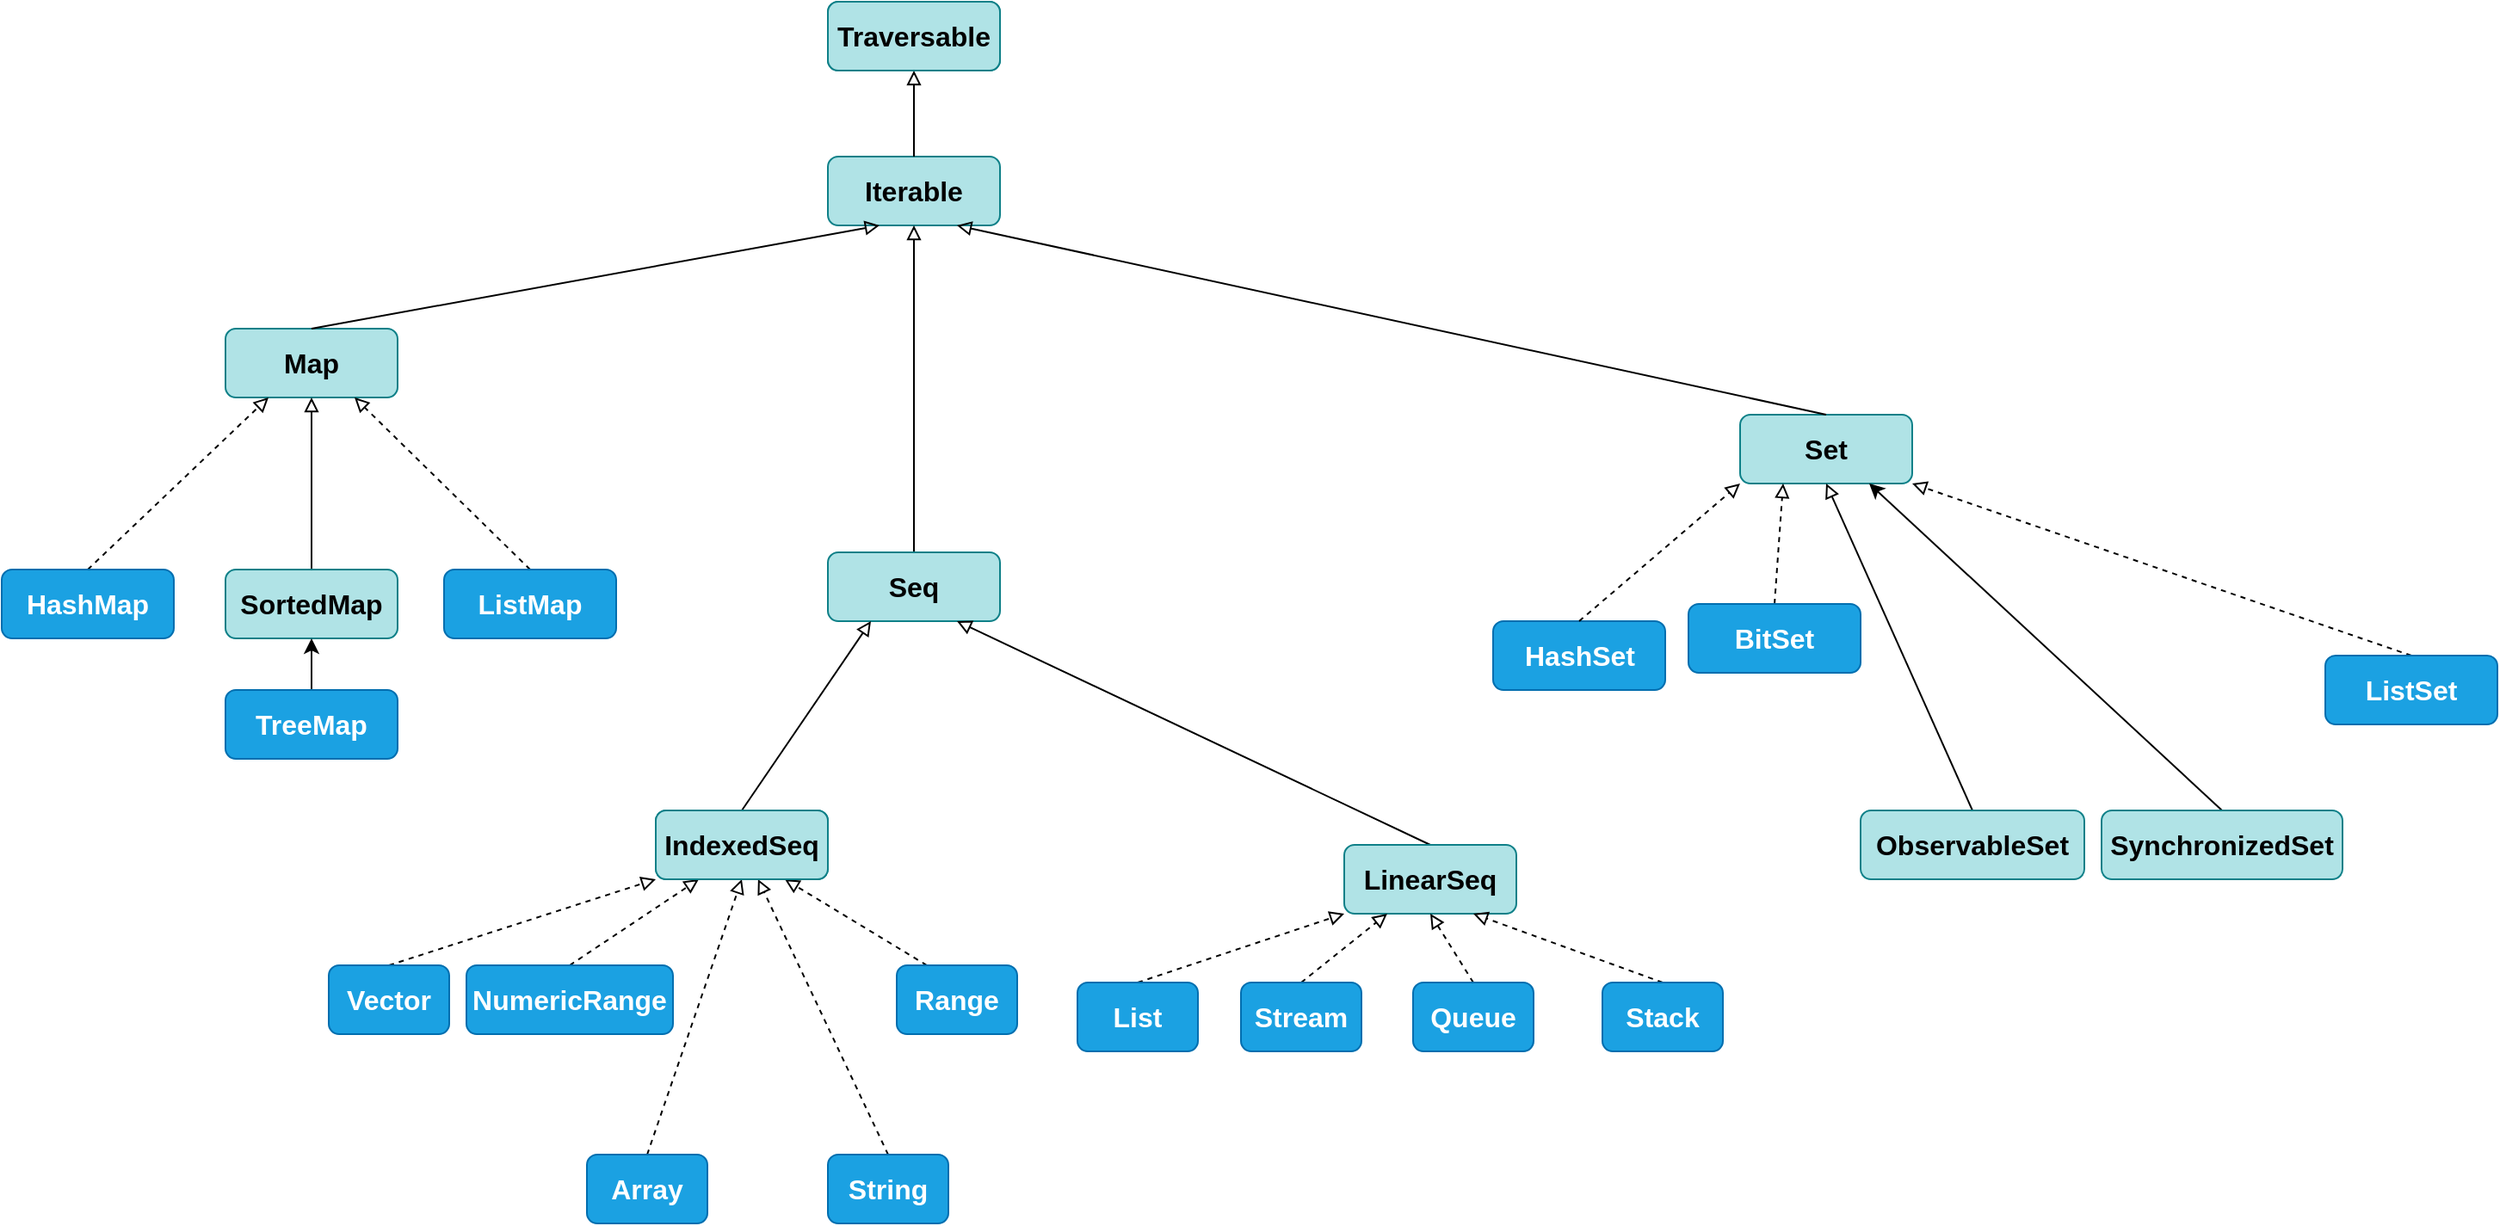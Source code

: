 <mxfile version="13.6.2" type="github">
  <diagram name="Page-1" id="12e1b939-464a-85fe-373e-61e167be1490">
    <mxGraphModel dx="3001.5" dy="631" grid="1" gridSize="10" guides="1" tooltips="1" connect="1" arrows="1" fold="1" page="1" pageScale="1.5" pageWidth="1169" pageHeight="826" background="#ffffff" math="0" shadow="0">
      <root>
        <mxCell id="0" />
        <mxCell id="1" parent="0" />
        <mxCell id="eKiz7lQE3QG_yHSLIoef-1" value="Traversable" style="rounded=1;whiteSpace=wrap;html=1;fillColor=#b0e3e6;strokeColor=#0e8088;fontStyle=1" parent="1" vertex="1">
          <mxGeometry x="440" y="130" width="100" height="40" as="geometry" />
        </mxCell>
        <mxCell id="eKiz7lQE3QG_yHSLIoef-2" value="Iterable" style="rounded=1;whiteSpace=wrap;html=1;fillColor=#b0e3e6;strokeColor=#0e8088;fontSize=16;fontStyle=1" parent="1" vertex="1">
          <mxGeometry x="440" y="220" width="100" height="40" as="geometry" />
        </mxCell>
        <mxCell id="eKiz7lQE3QG_yHSLIoef-3" value="Set" style="rounded=1;whiteSpace=wrap;html=1;fillColor=#b0e3e6;strokeColor=#0e8088;fontSize=16;fontStyle=1" parent="1" vertex="1">
          <mxGeometry x="970" y="370" width="100" height="40" as="geometry" />
        </mxCell>
        <mxCell id="eKiz7lQE3QG_yHSLIoef-4" value="Map" style="rounded=1;whiteSpace=wrap;html=1;fillColor=#b0e3e6;strokeColor=#0e8088;fontSize=16;fontStyle=1" parent="1" vertex="1">
          <mxGeometry x="90" y="320" width="100" height="40" as="geometry" />
        </mxCell>
        <mxCell id="eKiz7lQE3QG_yHSLIoef-5" value="" style="endArrow=block;html=1;exitX=0.5;exitY=0;exitDx=0;exitDy=0;endFill=0;fontStyle=1;entryX=0.75;entryY=1;entryDx=0;entryDy=0;" parent="1" source="eKiz7lQE3QG_yHSLIoef-3" target="eKiz7lQE3QG_yHSLIoef-2" edge="1">
          <mxGeometry width="50" height="50" relative="1" as="geometry">
            <mxPoint x="390" y="570" as="sourcePoint" />
            <mxPoint x="510" y="260" as="targetPoint" />
          </mxGeometry>
        </mxCell>
        <mxCell id="eKiz7lQE3QG_yHSLIoef-6" value="" style="endArrow=block;html=1;entryX=0.3;entryY=1;entryDx=0;entryDy=0;exitX=0.5;exitY=0;exitDx=0;exitDy=0;endFill=0;fontStyle=1;entryPerimeter=0;" parent="1" source="eKiz7lQE3QG_yHSLIoef-4" target="eKiz7lQE3QG_yHSLIoef-2" edge="1">
          <mxGeometry width="50" height="50" relative="1" as="geometry">
            <mxPoint x="360" y="320" as="sourcePoint" />
            <mxPoint x="475" y="270" as="targetPoint" />
          </mxGeometry>
        </mxCell>
        <mxCell id="eKiz7lQE3QG_yHSLIoef-7" value="" style="endArrow=block;html=1;entryX=0.5;entryY=1;entryDx=0;entryDy=0;exitX=0.5;exitY=0;exitDx=0;exitDy=0;endFill=0;fontStyle=1" parent="1" source="eKiz7lQE3QG_yHSLIoef-2" target="eKiz7lQE3QG_yHSLIoef-1" edge="1">
          <mxGeometry width="50" height="50" relative="1" as="geometry">
            <mxPoint x="490" y="230" as="sourcePoint" />
            <mxPoint x="560" y="510" as="targetPoint" />
          </mxGeometry>
        </mxCell>
        <mxCell id="eKiz7lQE3QG_yHSLIoef-8" value="HashSet" style="rounded=1;whiteSpace=wrap;html=1;fillColor=#1ba1e2;strokeColor=#006EAF;fontColor=#ffffff;fontSize=16;fontStyle=1" parent="1" vertex="1">
          <mxGeometry x="826.5" y="490" width="100" height="40" as="geometry" />
        </mxCell>
        <mxCell id="eKiz7lQE3QG_yHSLIoef-9" style="rounded=1;orthogonalLoop=1;jettySize=auto;html=1;exitX=0.5;exitY=0;exitDx=0;exitDy=0;entryX=0.5;entryY=1;entryDx=0;entryDy=0;endFill=0;endArrow=block;fontStyle=1" parent="1" source="eKiz7lQE3QG_yHSLIoef-10" target="eKiz7lQE3QG_yHSLIoef-3" edge="1">
          <mxGeometry relative="1" as="geometry" />
        </mxCell>
        <mxCell id="eKiz7lQE3QG_yHSLIoef-10" value="ObservableSet" style="rounded=1;whiteSpace=wrap;html=1;fillColor=#b0e3e6;strokeColor=#0e8088;fontSize=16;fontStyle=1" parent="1" vertex="1">
          <mxGeometry x="1040" y="600" width="130" height="40" as="geometry" />
        </mxCell>
        <mxCell id="eKiz7lQE3QG_yHSLIoef-11" style="edgeStyle=none;rounded=1;orthogonalLoop=1;jettySize=auto;html=1;exitX=0.5;exitY=0;exitDx=0;exitDy=0;entryX=0.25;entryY=1;entryDx=0;entryDy=0;dashed=1;endFill=0;endArrow=block;fontStyle=1" parent="1" source="eKiz7lQE3QG_yHSLIoef-12" target="eKiz7lQE3QG_yHSLIoef-3" edge="1">
          <mxGeometry relative="1" as="geometry">
            <mxPoint x="230" y="360" as="targetPoint" />
          </mxGeometry>
        </mxCell>
        <mxCell id="eKiz7lQE3QG_yHSLIoef-12" value="BitSet" style="rounded=1;whiteSpace=wrap;html=1;fillColor=#1ba1e2;strokeColor=#006EAF;fontColor=#ffffff;fontSize=16;fontStyle=1" parent="1" vertex="1">
          <mxGeometry x="940" y="480" width="100" height="40" as="geometry" />
        </mxCell>
        <mxCell id="eKiz7lQE3QG_yHSLIoef-13" style="edgeStyle=none;rounded=1;orthogonalLoop=1;jettySize=auto;html=1;exitX=0.5;exitY=0;exitDx=0;exitDy=0;entryX=1;entryY=1;entryDx=0;entryDy=0;dashed=1;endFill=0;endArrow=block;fontStyle=1" parent="1" source="eKiz7lQE3QG_yHSLIoef-14" target="eKiz7lQE3QG_yHSLIoef-3" edge="1">
          <mxGeometry relative="1" as="geometry" />
        </mxCell>
        <mxCell id="eKiz7lQE3QG_yHSLIoef-14" value="ListSet" style="rounded=1;whiteSpace=wrap;html=1;fillColor=#1ba1e2;strokeColor=#006EAF;fontColor=#ffffff;fontSize=16;fontStyle=1" parent="1" vertex="1">
          <mxGeometry x="1310" y="510" width="100" height="40" as="geometry" />
        </mxCell>
        <mxCell id="eKiz7lQE3QG_yHSLIoef-15" value="" style="endArrow=block;html=1;entryX=0;entryY=1;entryDx=0;entryDy=0;exitX=0.5;exitY=0;exitDx=0;exitDy=0;endFill=0;dashed=1;fontStyle=1" parent="1" source="eKiz7lQE3QG_yHSLIoef-8" target="eKiz7lQE3QG_yHSLIoef-3" edge="1">
          <mxGeometry width="50" height="50" relative="1" as="geometry">
            <mxPoint x="-60" y="420" as="sourcePoint" />
            <mxPoint x="-10" y="370" as="targetPoint" />
          </mxGeometry>
        </mxCell>
        <mxCell id="eKiz7lQE3QG_yHSLIoef-16" style="edgeStyle=none;rounded=0;orthogonalLoop=1;jettySize=auto;html=1;exitX=0.5;exitY=0;exitDx=0;exitDy=0;entryX=0.75;entryY=1;entryDx=0;entryDy=0;fontStyle=1" parent="1" source="eKiz7lQE3QG_yHSLIoef-18" target="eKiz7lQE3QG_yHSLIoef-3" edge="1">
          <mxGeometry relative="1" as="geometry" />
        </mxCell>
        <mxCell id="eKiz7lQE3QG_yHSLIoef-18" value="SynchronizedSet" style="rounded=1;whiteSpace=wrap;html=1;fillColor=#b0e3e6;strokeColor=#0e8088;fontColor=#000000;fontSize=16;fontStyle=1" parent="1" vertex="1">
          <mxGeometry x="1180" y="600" width="140" height="40" as="geometry" />
        </mxCell>
        <mxCell id="eKiz7lQE3QG_yHSLIoef-19" style="edgeStyle=none;rounded=1;orthogonalLoop=1;jettySize=auto;html=1;exitX=0.5;exitY=0;exitDx=0;exitDy=0;entryX=0.5;entryY=1;entryDx=0;entryDy=0;endFill=0;endArrow=block;fontStyle=1" parent="1" source="eKiz7lQE3QG_yHSLIoef-20" target="eKiz7lQE3QG_yHSLIoef-2" edge="1">
          <mxGeometry relative="1" as="geometry" />
        </mxCell>
        <mxCell id="eKiz7lQE3QG_yHSLIoef-20" value="Seq" style="rounded=1;whiteSpace=wrap;html=1;fillColor=#b0e3e6;strokeColor=#0e8088;fontSize=16;fontStyle=1" parent="1" vertex="1">
          <mxGeometry x="440" y="450" width="100" height="40" as="geometry" />
        </mxCell>
        <mxCell id="eKiz7lQE3QG_yHSLIoef-21" style="edgeStyle=none;rounded=1;orthogonalLoop=1;jettySize=auto;html=1;exitX=0.5;exitY=0;exitDx=0;exitDy=0;entryX=0.25;entryY=1;entryDx=0;entryDy=0;dashed=1;endFill=0;endArrow=block;fontStyle=1" parent="1" source="eKiz7lQE3QG_yHSLIoef-22" target="eKiz7lQE3QG_yHSLIoef-4" edge="1">
          <mxGeometry relative="1" as="geometry" />
        </mxCell>
        <mxCell id="eKiz7lQE3QG_yHSLIoef-22" value="HashMap" style="rounded=1;whiteSpace=wrap;html=1;fillColor=#1ba1e2;strokeColor=#006EAF;fontColor=#ffffff;fontSize=16;fontStyle=1" parent="1" vertex="1">
          <mxGeometry x="-40" y="460" width="100" height="40" as="geometry" />
        </mxCell>
        <mxCell id="eKiz7lQE3QG_yHSLIoef-23" style="edgeStyle=none;rounded=1;orthogonalLoop=1;jettySize=auto;html=1;exitX=0.5;exitY=0;exitDx=0;exitDy=0;entryX=0.5;entryY=1;entryDx=0;entryDy=0;endFill=0;endArrow=block;fontStyle=1" parent="1" source="eKiz7lQE3QG_yHSLIoef-24" target="eKiz7lQE3QG_yHSLIoef-4" edge="1">
          <mxGeometry relative="1" as="geometry" />
        </mxCell>
        <mxCell id="eKiz7lQE3QG_yHSLIoef-24" value="SortedMap" style="rounded=1;whiteSpace=wrap;html=1;fillColor=#b0e3e6;strokeColor=#0e8088;fontSize=16;fontStyle=1" parent="1" vertex="1">
          <mxGeometry x="90" y="460" width="100" height="40" as="geometry" />
        </mxCell>
        <mxCell id="eKiz7lQE3QG_yHSLIoef-25" style="edgeStyle=none;rounded=1;orthogonalLoop=1;jettySize=auto;html=1;exitX=0.5;exitY=0;exitDx=0;exitDy=0;entryX=0.75;entryY=1;entryDx=0;entryDy=0;dashed=1;endFill=0;endArrow=block;fontStyle=1" parent="1" source="eKiz7lQE3QG_yHSLIoef-26" target="eKiz7lQE3QG_yHSLIoef-4" edge="1">
          <mxGeometry relative="1" as="geometry" />
        </mxCell>
        <mxCell id="eKiz7lQE3QG_yHSLIoef-26" value="ListMap" style="rounded=1;whiteSpace=wrap;html=1;fillColor=#1ba1e2;strokeColor=#006EAF;fontColor=#ffffff;fontSize=16;fontStyle=1" parent="1" vertex="1">
          <mxGeometry x="217" y="460" width="100" height="40" as="geometry" />
        </mxCell>
        <mxCell id="eKiz7lQE3QG_yHSLIoef-27" style="edgeStyle=none;rounded=1;orthogonalLoop=1;jettySize=auto;html=1;exitX=0.5;exitY=0;exitDx=0;exitDy=0;entryX=0.25;entryY=1;entryDx=0;entryDy=0;endFill=0;endArrow=block;fontStyle=1" parent="1" source="eKiz7lQE3QG_yHSLIoef-28" target="eKiz7lQE3QG_yHSLIoef-20" edge="1">
          <mxGeometry relative="1" as="geometry" />
        </mxCell>
        <mxCell id="eKiz7lQE3QG_yHSLIoef-28" value="IndexedSeq" style="rounded=1;whiteSpace=wrap;html=1;fillColor=#b0e3e6;strokeColor=#0e8088;fontStyle=1" parent="1" vertex="1">
          <mxGeometry x="340" y="600" width="100" height="40" as="geometry" />
        </mxCell>
        <mxCell id="eKiz7lQE3QG_yHSLIoef-29" style="edgeStyle=none;rounded=1;orthogonalLoop=1;jettySize=auto;html=1;exitX=0.5;exitY=0;exitDx=0;exitDy=0;entryX=0.75;entryY=1;entryDx=0;entryDy=0;endFill=0;endArrow=block;fontStyle=1" parent="1" source="eKiz7lQE3QG_yHSLIoef-30" target="eKiz7lQE3QG_yHSLIoef-20" edge="1">
          <mxGeometry relative="1" as="geometry" />
        </mxCell>
        <mxCell id="eKiz7lQE3QG_yHSLIoef-30" value="LinearSeq" style="rounded=1;whiteSpace=wrap;html=1;fillColor=#b0e3e6;strokeColor=#0e8088;fontSize=16;fontStyle=1" parent="1" vertex="1">
          <mxGeometry x="740" y="620" width="100" height="40" as="geometry" />
        </mxCell>
        <mxCell id="eKiz7lQE3QG_yHSLIoef-31" style="edgeStyle=none;rounded=1;orthogonalLoop=1;jettySize=auto;html=1;exitX=0.5;exitY=0;exitDx=0;exitDy=0;entryX=0;entryY=1;entryDx=0;entryDy=0;dashed=1;endFill=0;endArrow=block;fontStyle=1" parent="1" source="eKiz7lQE3QG_yHSLIoef-32" target="eKiz7lQE3QG_yHSLIoef-28" edge="1">
          <mxGeometry relative="1" as="geometry" />
        </mxCell>
        <mxCell id="eKiz7lQE3QG_yHSLIoef-32" value="Vector" style="rounded=1;whiteSpace=wrap;html=1;fillColor=#1ba1e2;strokeColor=#006EAF;fontColor=#ffffff;fontSize=16;fontStyle=1" parent="1" vertex="1">
          <mxGeometry x="150" y="690" width="70" height="40" as="geometry" />
        </mxCell>
        <mxCell id="eKiz7lQE3QG_yHSLIoef-33" style="edgeStyle=none;rounded=1;orthogonalLoop=1;jettySize=auto;html=1;exitX=0.5;exitY=0;exitDx=0;exitDy=0;entryX=0.25;entryY=1;entryDx=0;entryDy=0;dashed=1;endFill=0;endArrow=block;fontStyle=1" parent="1" source="eKiz7lQE3QG_yHSLIoef-34" target="eKiz7lQE3QG_yHSLIoef-28" edge="1">
          <mxGeometry relative="1" as="geometry" />
        </mxCell>
        <mxCell id="eKiz7lQE3QG_yHSLIoef-34" value="NumericRange" style="rounded=1;whiteSpace=wrap;html=1;fillColor=#1ba1e2;strokeColor=#006EAF;fontColor=#ffffff;fontSize=16;fontStyle=1" parent="1" vertex="1">
          <mxGeometry x="230" y="690" width="120" height="40" as="geometry" />
        </mxCell>
        <mxCell id="eKiz7lQE3QG_yHSLIoef-35" style="edgeStyle=none;rounded=1;orthogonalLoop=1;jettySize=auto;html=1;exitX=0.5;exitY=0;exitDx=0;exitDy=0;entryX=0.5;entryY=1;entryDx=0;entryDy=0;dashed=1;endFill=0;endArrow=block;fontStyle=1" parent="1" source="eKiz7lQE3QG_yHSLIoef-36" target="eKiz7lQE3QG_yHSLIoef-28" edge="1">
          <mxGeometry relative="1" as="geometry" />
        </mxCell>
        <mxCell id="eKiz7lQE3QG_yHSLIoef-36" value="Array" style="rounded=1;whiteSpace=wrap;html=1;fillColor=#1ba1e2;strokeColor=#006EAF;fontColor=#ffffff;fontSize=16;fontStyle=1" parent="1" vertex="1">
          <mxGeometry x="300" y="800" width="70" height="40" as="geometry" />
        </mxCell>
        <mxCell id="eKiz7lQE3QG_yHSLIoef-37" style="edgeStyle=none;rounded=1;orthogonalLoop=1;jettySize=auto;html=1;exitX=0.5;exitY=0;exitDx=0;exitDy=0;dashed=1;endFill=0;endArrow=block;fontStyle=1" parent="1" source="eKiz7lQE3QG_yHSLIoef-38" target="eKiz7lQE3QG_yHSLIoef-28" edge="1">
          <mxGeometry relative="1" as="geometry" />
        </mxCell>
        <mxCell id="eKiz7lQE3QG_yHSLIoef-38" value="String" style="rounded=1;whiteSpace=wrap;html=1;fillColor=#1ba1e2;strokeColor=#006EAF;fontColor=#ffffff;fontSize=16;fontStyle=1" parent="1" vertex="1">
          <mxGeometry x="440" y="800" width="70" height="40" as="geometry" />
        </mxCell>
        <mxCell id="eKiz7lQE3QG_yHSLIoef-39" style="edgeStyle=none;rounded=1;orthogonalLoop=1;jettySize=auto;html=1;exitX=0.25;exitY=0;exitDx=0;exitDy=0;entryX=0.75;entryY=1;entryDx=0;entryDy=0;dashed=1;endFill=0;endArrow=block;fontStyle=1" parent="1" source="eKiz7lQE3QG_yHSLIoef-40" target="eKiz7lQE3QG_yHSLIoef-28" edge="1">
          <mxGeometry relative="1" as="geometry" />
        </mxCell>
        <mxCell id="eKiz7lQE3QG_yHSLIoef-40" value="Range" style="rounded=1;whiteSpace=wrap;html=1;fillColor=#1ba1e2;strokeColor=#006EAF;fontColor=#ffffff;fontSize=16;fontStyle=1" parent="1" vertex="1">
          <mxGeometry x="480" y="690" width="70" height="40" as="geometry" />
        </mxCell>
        <mxCell id="eKiz7lQE3QG_yHSLIoef-41" style="edgeStyle=none;rounded=1;orthogonalLoop=1;jettySize=auto;html=1;exitX=0.5;exitY=0;exitDx=0;exitDy=0;entryX=0;entryY=1;entryDx=0;entryDy=0;dashed=1;endFill=0;endArrow=block;fontStyle=1" parent="1" source="eKiz7lQE3QG_yHSLIoef-42" target="eKiz7lQE3QG_yHSLIoef-30" edge="1">
          <mxGeometry relative="1" as="geometry" />
        </mxCell>
        <mxCell id="eKiz7lQE3QG_yHSLIoef-42" value="List" style="rounded=1;whiteSpace=wrap;html=1;fillColor=#1ba1e2;strokeColor=#006EAF;fontColor=#ffffff;fontSize=16;fontStyle=1" parent="1" vertex="1">
          <mxGeometry x="585" y="700" width="70" height="40" as="geometry" />
        </mxCell>
        <mxCell id="eKiz7lQE3QG_yHSLIoef-43" style="edgeStyle=none;rounded=1;orthogonalLoop=1;jettySize=auto;html=1;exitX=0.5;exitY=0;exitDx=0;exitDy=0;entryX=0.25;entryY=1;entryDx=0;entryDy=0;dashed=1;endFill=0;endArrow=block;fontStyle=1" parent="1" source="eKiz7lQE3QG_yHSLIoef-44" target="eKiz7lQE3QG_yHSLIoef-30" edge="1">
          <mxGeometry relative="1" as="geometry" />
        </mxCell>
        <mxCell id="eKiz7lQE3QG_yHSLIoef-44" value="Stream" style="rounded=1;whiteSpace=wrap;html=1;fillColor=#1ba1e2;strokeColor=#006EAF;fontColor=#ffffff;fontSize=16;fontStyle=1" parent="1" vertex="1">
          <mxGeometry x="680" y="700" width="70" height="40" as="geometry" />
        </mxCell>
        <mxCell id="eKiz7lQE3QG_yHSLIoef-45" style="edgeStyle=none;rounded=1;orthogonalLoop=1;jettySize=auto;html=1;exitX=0.5;exitY=0;exitDx=0;exitDy=0;entryX=0.5;entryY=1;entryDx=0;entryDy=0;dashed=1;endFill=0;endArrow=block;fontStyle=1" parent="1" source="eKiz7lQE3QG_yHSLIoef-46" target="eKiz7lQE3QG_yHSLIoef-30" edge="1">
          <mxGeometry relative="1" as="geometry" />
        </mxCell>
        <mxCell id="eKiz7lQE3QG_yHSLIoef-46" value="Queue" style="rounded=1;whiteSpace=wrap;html=1;fillColor=#1ba1e2;strokeColor=#006EAF;fontColor=#ffffff;fontSize=16;fontStyle=1" parent="1" vertex="1">
          <mxGeometry x="780" y="700" width="70" height="40" as="geometry" />
        </mxCell>
        <mxCell id="eKiz7lQE3QG_yHSLIoef-47" style="edgeStyle=none;rounded=1;orthogonalLoop=1;jettySize=auto;html=1;exitX=0.5;exitY=0;exitDx=0;exitDy=0;entryX=0.75;entryY=1;entryDx=0;entryDy=0;dashed=1;endFill=0;endArrow=block;fontStyle=1" parent="1" source="eKiz7lQE3QG_yHSLIoef-48" target="eKiz7lQE3QG_yHSLIoef-30" edge="1">
          <mxGeometry relative="1" as="geometry" />
        </mxCell>
        <mxCell id="eKiz7lQE3QG_yHSLIoef-48" value="Stack" style="rounded=1;whiteSpace=wrap;html=1;fillColor=#1ba1e2;strokeColor=#006EAF;fontColor=#ffffff;fontSize=16;fontStyle=1" parent="1" vertex="1">
          <mxGeometry x="890" y="700" width="70" height="40" as="geometry" />
        </mxCell>
        <mxCell id="eKiz7lQE3QG_yHSLIoef-49" style="edgeStyle=none;rounded=0;orthogonalLoop=1;jettySize=auto;html=1;exitX=0.5;exitY=0;exitDx=0;exitDy=0;fontStyle=1" parent="1" source="eKiz7lQE3QG_yHSLIoef-50" target="eKiz7lQE3QG_yHSLIoef-24" edge="1">
          <mxGeometry relative="1" as="geometry" />
        </mxCell>
        <mxCell id="eKiz7lQE3QG_yHSLIoef-50" value="TreeMap" style="rounded=1;whiteSpace=wrap;html=1;fillColor=#1ba1e2;strokeColor=#006EAF;fontColor=#ffffff;fontSize=16;fontStyle=1" parent="1" vertex="1">
          <mxGeometry x="90" y="530" width="100" height="40" as="geometry" />
        </mxCell>
        <mxCell id="eKiz7lQE3QG_yHSLIoef-51" value="Traversable" style="rounded=1;whiteSpace=wrap;html=1;fillColor=#b0e3e6;strokeColor=#0e8088;fontSize=16;fontStyle=1" parent="1" vertex="1">
          <mxGeometry x="440" y="130" width="100" height="40" as="geometry" />
        </mxCell>
        <mxCell id="eKiz7lQE3QG_yHSLIoef-52" value="IndexedSeq" style="rounded=1;whiteSpace=wrap;html=1;fillColor=#b0e3e6;strokeColor=#0e8088;fontSize=16;fontStyle=1" parent="1" vertex="1">
          <mxGeometry x="340" y="600" width="100" height="40" as="geometry" />
        </mxCell>
      </root>
    </mxGraphModel>
  </diagram>
</mxfile>
